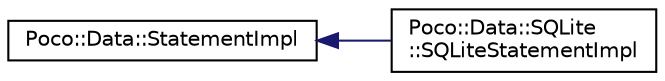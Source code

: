 digraph "Graphical Class Hierarchy"
{
 // LATEX_PDF_SIZE
  edge [fontname="Helvetica",fontsize="10",labelfontname="Helvetica",labelfontsize="10"];
  node [fontname="Helvetica",fontsize="10",shape=record];
  rankdir="LR";
  Node0 [label="Poco::Data::StatementImpl",height=0.2,width=0.4,color="black", fillcolor="white", style="filled",URL="$classPoco_1_1Data_1_1StatementImpl.html",tooltip=" "];
  Node0 -> Node1 [dir="back",color="midnightblue",fontsize="10",style="solid",fontname="Helvetica"];
  Node1 [label="Poco::Data::SQLite\l::SQLiteStatementImpl",height=0.2,width=0.4,color="black", fillcolor="white", style="filled",URL="$classPoco_1_1Data_1_1SQLite_1_1SQLiteStatementImpl.html",tooltip="Implements statement functionality needed for SQLite."];
}
